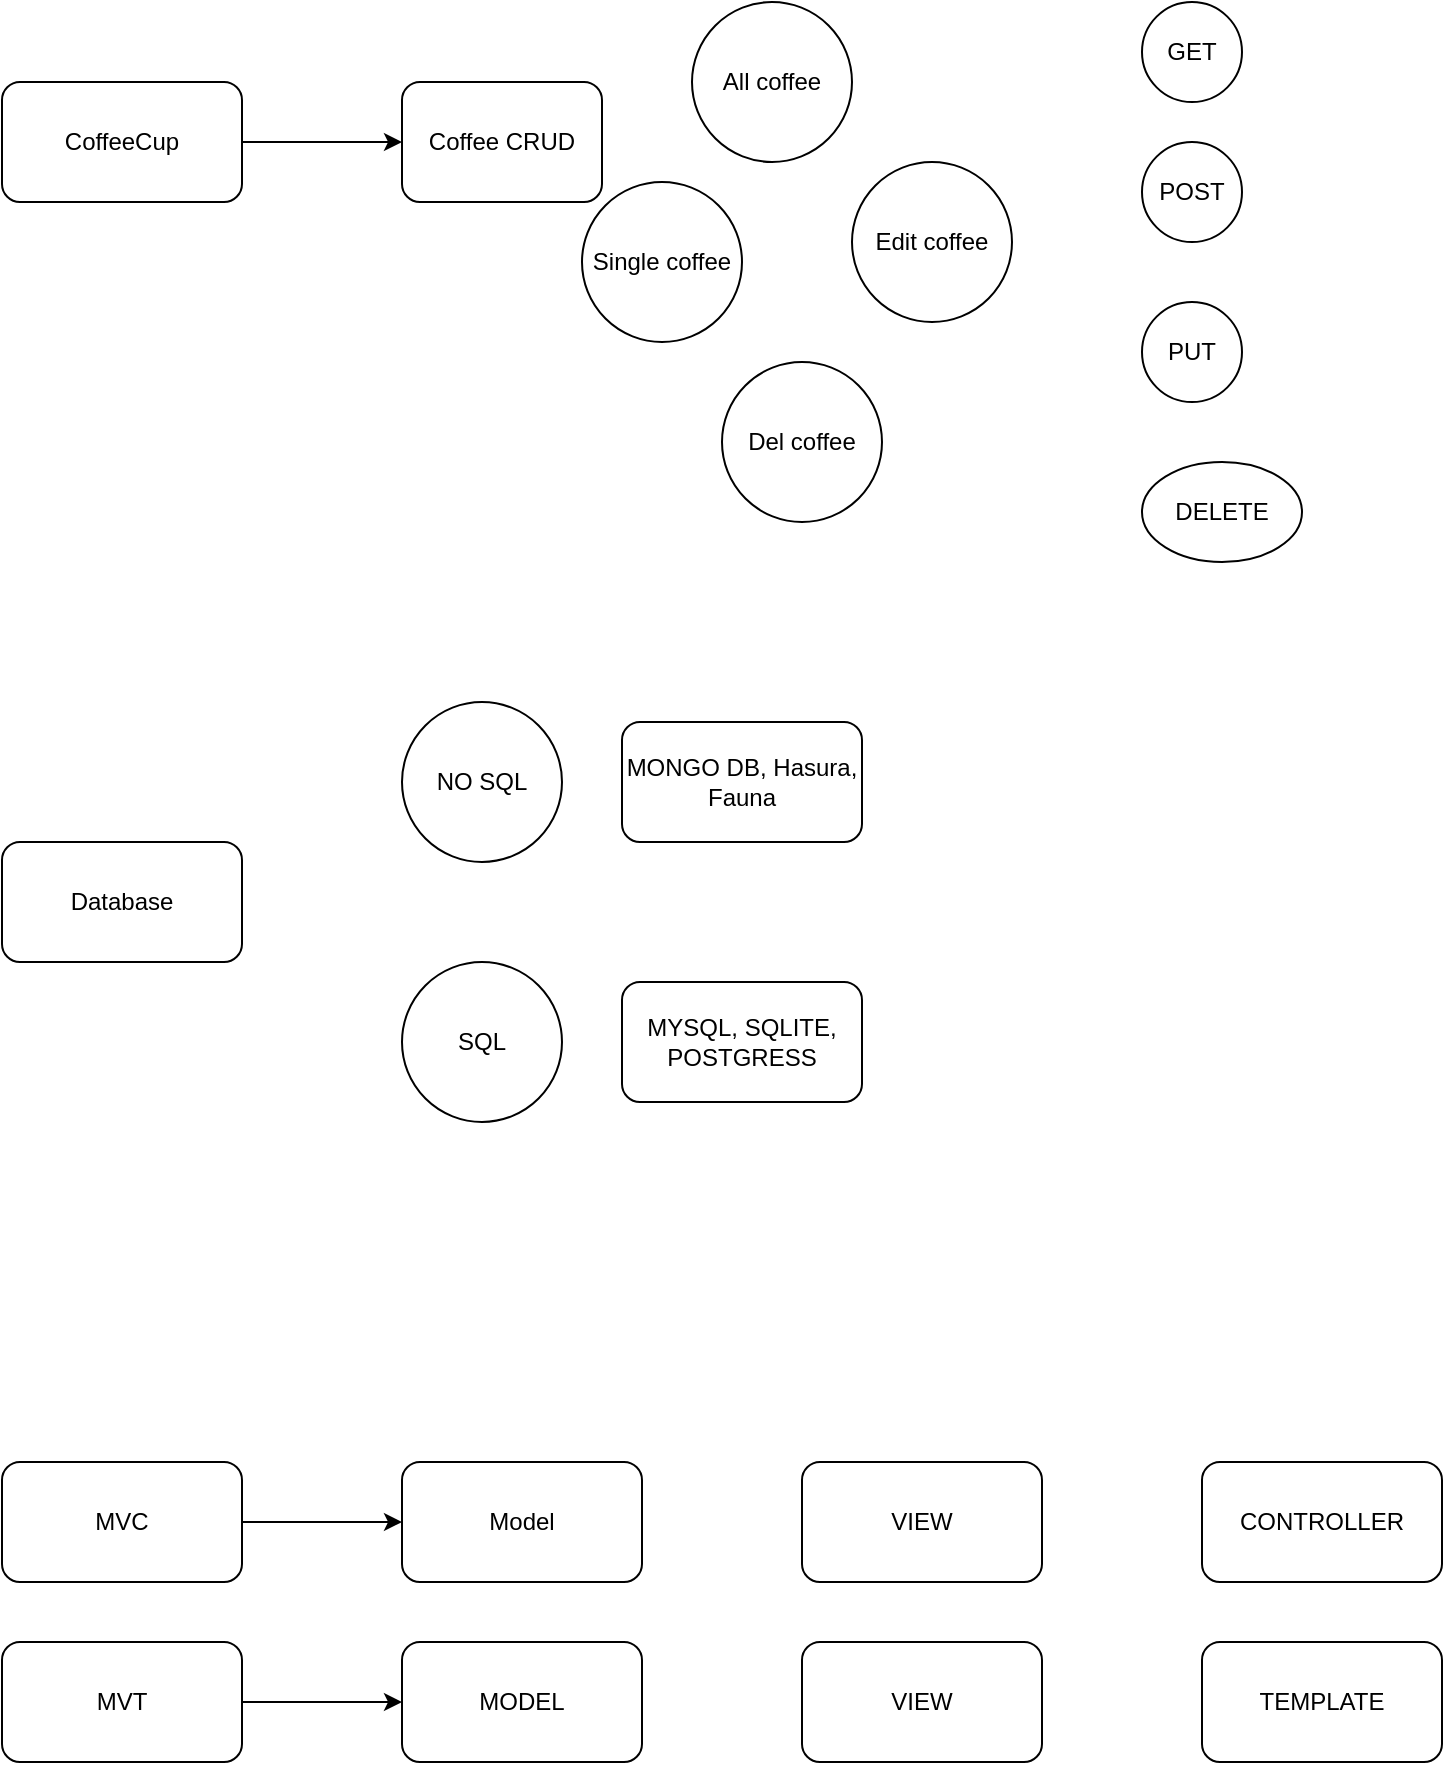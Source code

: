 <mxfile version="21.7.2" type="github">
  <diagram name="Page-1" id="713ZBYFqUzepsXUH86Or">
    <mxGraphModel dx="1956" dy="991" grid="1" gridSize="10" guides="1" tooltips="1" connect="1" arrows="1" fold="1" page="1" pageScale="1" pageWidth="850" pageHeight="1100" math="0" shadow="0">
      <root>
        <mxCell id="0" />
        <mxCell id="1" parent="0" />
        <mxCell id="HN_pQKmlxi85-G_UAT1V-3" value="" style="edgeStyle=orthogonalEdgeStyle;rounded=0;orthogonalLoop=1;jettySize=auto;html=1;" edge="1" parent="1" source="HN_pQKmlxi85-G_UAT1V-1" target="HN_pQKmlxi85-G_UAT1V-2">
          <mxGeometry relative="1" as="geometry" />
        </mxCell>
        <mxCell id="HN_pQKmlxi85-G_UAT1V-1" value="CoffeeCup" style="rounded=1;whiteSpace=wrap;html=1;" vertex="1" parent="1">
          <mxGeometry x="80" y="60" width="120" height="60" as="geometry" />
        </mxCell>
        <mxCell id="HN_pQKmlxi85-G_UAT1V-2" value="Coffee CRUD" style="rounded=1;whiteSpace=wrap;html=1;" vertex="1" parent="1">
          <mxGeometry x="280" y="60" width="100" height="60" as="geometry" />
        </mxCell>
        <mxCell id="HN_pQKmlxi85-G_UAT1V-4" value="All coffee" style="ellipse;whiteSpace=wrap;html=1;aspect=fixed;" vertex="1" parent="1">
          <mxGeometry x="425" y="20" width="80" height="80" as="geometry" />
        </mxCell>
        <mxCell id="HN_pQKmlxi85-G_UAT1V-5" value="Edit coffee" style="ellipse;whiteSpace=wrap;html=1;aspect=fixed;" vertex="1" parent="1">
          <mxGeometry x="505" y="100" width="80" height="80" as="geometry" />
        </mxCell>
        <mxCell id="HN_pQKmlxi85-G_UAT1V-6" value="Del coffee" style="ellipse;whiteSpace=wrap;html=1;aspect=fixed;" vertex="1" parent="1">
          <mxGeometry x="440" y="200" width="80" height="80" as="geometry" />
        </mxCell>
        <mxCell id="HN_pQKmlxi85-G_UAT1V-7" value="Single coffee" style="ellipse;whiteSpace=wrap;html=1;aspect=fixed;" vertex="1" parent="1">
          <mxGeometry x="370" y="110" width="80" height="80" as="geometry" />
        </mxCell>
        <mxCell id="HN_pQKmlxi85-G_UAT1V-8" value="GET" style="ellipse;whiteSpace=wrap;html=1;" vertex="1" parent="1">
          <mxGeometry x="650" y="20" width="50" height="50" as="geometry" />
        </mxCell>
        <mxCell id="HN_pQKmlxi85-G_UAT1V-9" value="POST" style="ellipse;whiteSpace=wrap;html=1;" vertex="1" parent="1">
          <mxGeometry x="650" y="90" width="50" height="50" as="geometry" />
        </mxCell>
        <mxCell id="HN_pQKmlxi85-G_UAT1V-10" value="PUT" style="ellipse;whiteSpace=wrap;html=1;" vertex="1" parent="1">
          <mxGeometry x="650" y="170" width="50" height="50" as="geometry" />
        </mxCell>
        <mxCell id="HN_pQKmlxi85-G_UAT1V-11" value="DELETE" style="ellipse;whiteSpace=wrap;html=1;" vertex="1" parent="1">
          <mxGeometry x="650" y="250" width="80" height="50" as="geometry" />
        </mxCell>
        <mxCell id="HN_pQKmlxi85-G_UAT1V-12" value="Database" style="rounded=1;whiteSpace=wrap;html=1;" vertex="1" parent="1">
          <mxGeometry x="80" y="440" width="120" height="60" as="geometry" />
        </mxCell>
        <mxCell id="HN_pQKmlxi85-G_UAT1V-14" value="NO SQL" style="ellipse;whiteSpace=wrap;html=1;aspect=fixed;" vertex="1" parent="1">
          <mxGeometry x="280" y="370" width="80" height="80" as="geometry" />
        </mxCell>
        <mxCell id="HN_pQKmlxi85-G_UAT1V-15" value="SQL" style="ellipse;whiteSpace=wrap;html=1;aspect=fixed;" vertex="1" parent="1">
          <mxGeometry x="280" y="500" width="80" height="80" as="geometry" />
        </mxCell>
        <mxCell id="HN_pQKmlxi85-G_UAT1V-16" value="MONGO DB, Hasura, Fauna" style="rounded=1;whiteSpace=wrap;html=1;" vertex="1" parent="1">
          <mxGeometry x="390" y="380" width="120" height="60" as="geometry" />
        </mxCell>
        <mxCell id="HN_pQKmlxi85-G_UAT1V-17" value="MYSQL, SQLITE, POSTGRESS" style="rounded=1;whiteSpace=wrap;html=1;" vertex="1" parent="1">
          <mxGeometry x="390" y="510" width="120" height="60" as="geometry" />
        </mxCell>
        <mxCell id="HN_pQKmlxi85-G_UAT1V-20" value="" style="edgeStyle=orthogonalEdgeStyle;rounded=0;orthogonalLoop=1;jettySize=auto;html=1;" edge="1" parent="1" source="HN_pQKmlxi85-G_UAT1V-18" target="HN_pQKmlxi85-G_UAT1V-19">
          <mxGeometry relative="1" as="geometry" />
        </mxCell>
        <mxCell id="HN_pQKmlxi85-G_UAT1V-18" value="MVC" style="rounded=1;whiteSpace=wrap;html=1;" vertex="1" parent="1">
          <mxGeometry x="80" y="750" width="120" height="60" as="geometry" />
        </mxCell>
        <mxCell id="HN_pQKmlxi85-G_UAT1V-19" value="Model" style="rounded=1;whiteSpace=wrap;html=1;" vertex="1" parent="1">
          <mxGeometry x="280" y="750" width="120" height="60" as="geometry" />
        </mxCell>
        <mxCell id="HN_pQKmlxi85-G_UAT1V-21" value="VIEW" style="rounded=1;whiteSpace=wrap;html=1;" vertex="1" parent="1">
          <mxGeometry x="480" y="750" width="120" height="60" as="geometry" />
        </mxCell>
        <mxCell id="HN_pQKmlxi85-G_UAT1V-23" value="CONTROLLER" style="rounded=1;whiteSpace=wrap;html=1;" vertex="1" parent="1">
          <mxGeometry x="680" y="750" width="120" height="60" as="geometry" />
        </mxCell>
        <mxCell id="HN_pQKmlxi85-G_UAT1V-27" value="" style="edgeStyle=orthogonalEdgeStyle;rounded=0;orthogonalLoop=1;jettySize=auto;html=1;" edge="1" parent="1" source="HN_pQKmlxi85-G_UAT1V-25" target="HN_pQKmlxi85-G_UAT1V-26">
          <mxGeometry relative="1" as="geometry" />
        </mxCell>
        <mxCell id="HN_pQKmlxi85-G_UAT1V-25" value="MVT" style="rounded=1;whiteSpace=wrap;html=1;" vertex="1" parent="1">
          <mxGeometry x="80" y="840" width="120" height="60" as="geometry" />
        </mxCell>
        <mxCell id="HN_pQKmlxi85-G_UAT1V-26" value="MODEL" style="rounded=1;whiteSpace=wrap;html=1;" vertex="1" parent="1">
          <mxGeometry x="280" y="840" width="120" height="60" as="geometry" />
        </mxCell>
        <mxCell id="HN_pQKmlxi85-G_UAT1V-28" value="VIEW" style="rounded=1;whiteSpace=wrap;html=1;" vertex="1" parent="1">
          <mxGeometry x="480" y="840" width="120" height="60" as="geometry" />
        </mxCell>
        <mxCell id="HN_pQKmlxi85-G_UAT1V-29" value="TEMPLATE" style="rounded=1;whiteSpace=wrap;html=1;" vertex="1" parent="1">
          <mxGeometry x="680" y="840" width="120" height="60" as="geometry" />
        </mxCell>
      </root>
    </mxGraphModel>
  </diagram>
</mxfile>

